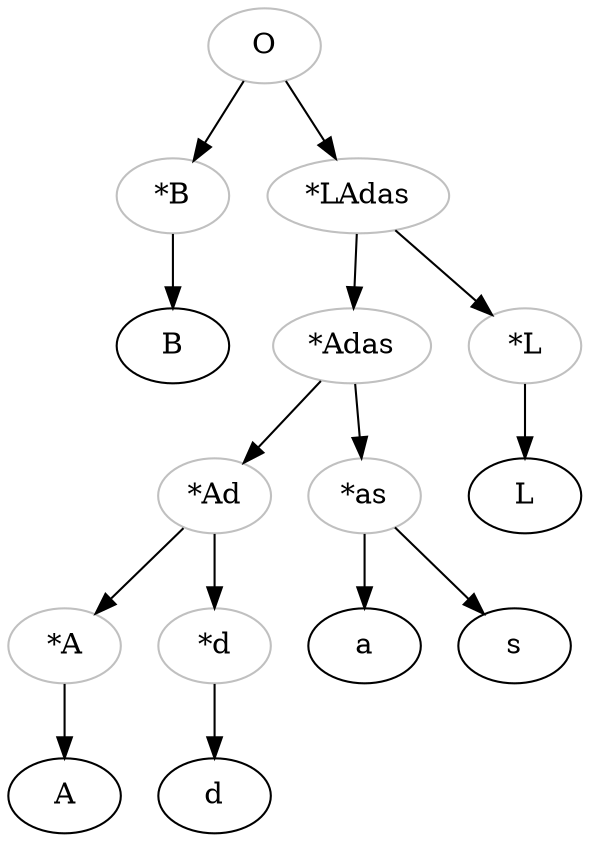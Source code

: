 # Eckenlied by Carl von Kraus

digraph {

    O [color="grey"] 
    Bstar [color="grey", label="*B"] 
    LAdas [color="grey", label="*LAdas"] 
    Adas [color="grey", label="*Adas"] 
    Lstar [color="grey", label="*L"]
    Ad [color="grey", label="*Ad"]    
    asstar [color="grey", label="*as"] 
    Astar [color="grey", label="*A"] 
    dstar [color="grey", label="*d"] 

    O -> Bstar
    O -> LAdas
    Bstar -> B  
    LAdas -> Lstar
    LAdas -> Adas 
    Lstar -> L 
    Adas -> Ad 
    Adas -> asstar 
    Ad -> Astar 
    Ad -> dstar 
    Astar -> A 
    dstar -> d 
    asstar -> a # a and s are two different printed versions derived from the same lost source 
    asstar -> s # a and s are two different printed versions derived from the same lost source 

}